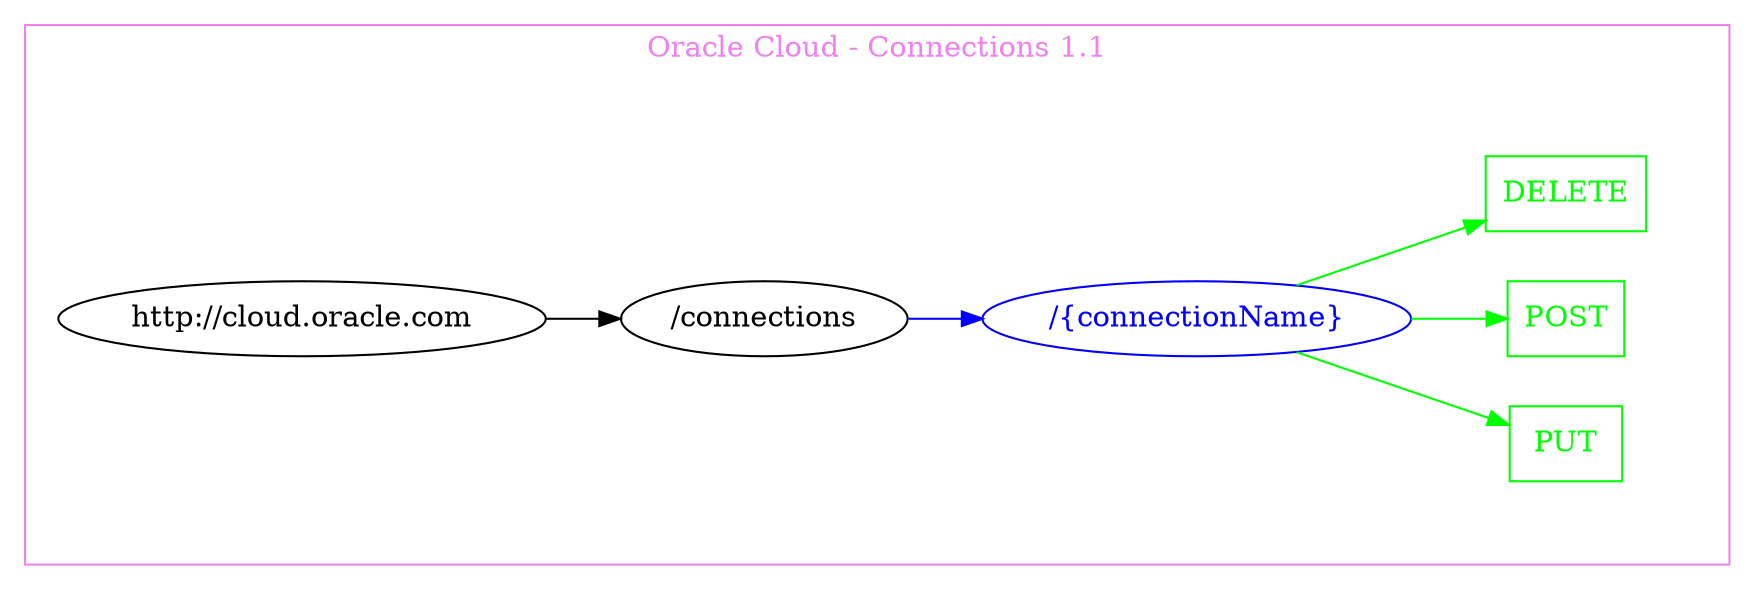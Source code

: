 digraph Cloud_Computing_REST_API {
rankdir="LR";
subgraph cluster_0 {
label="Oracle Cloud - Connections 1.1"
color=violet
fontcolor=violet
subgraph cluster_1 {
label=""
color=white
fontcolor=white
node1 [label="http://cloud.oracle.com", shape="ellipse", color="black", fontcolor="black"]
node1 -> node2 [color="black", fontcolor="black"]
subgraph cluster_2 {
label=""
color=white
fontcolor=white
node2 [label="/connections", shape="ellipse", color="black", fontcolor="black"]
node2 -> node3 [color="blue", fontcolor="blue"]
subgraph cluster_3 {
label=""
color=white
fontcolor=white
node3 [label="/{connectionName}", shape="ellipse", color="blue", fontcolor="blue"]
node3 -> node4 [color="green", fontcolor="green"]
subgraph cluster_4 {
label=""
color=white
fontcolor=white
node4 [label="PUT", shape="box", color="green", fontcolor="green"]
}
node3 -> node5 [color="green", fontcolor="green"]
subgraph cluster_5 {
label=""
color=white
fontcolor=white
node5 [label="POST", shape="box", color="green", fontcolor="green"]
}
node3 -> node6 [color="green", fontcolor="green"]
subgraph cluster_6 {
label=""
color=white
fontcolor=white
node6 [label="DELETE", shape="box", color="green", fontcolor="green"]
}
}
}
}
}
}
